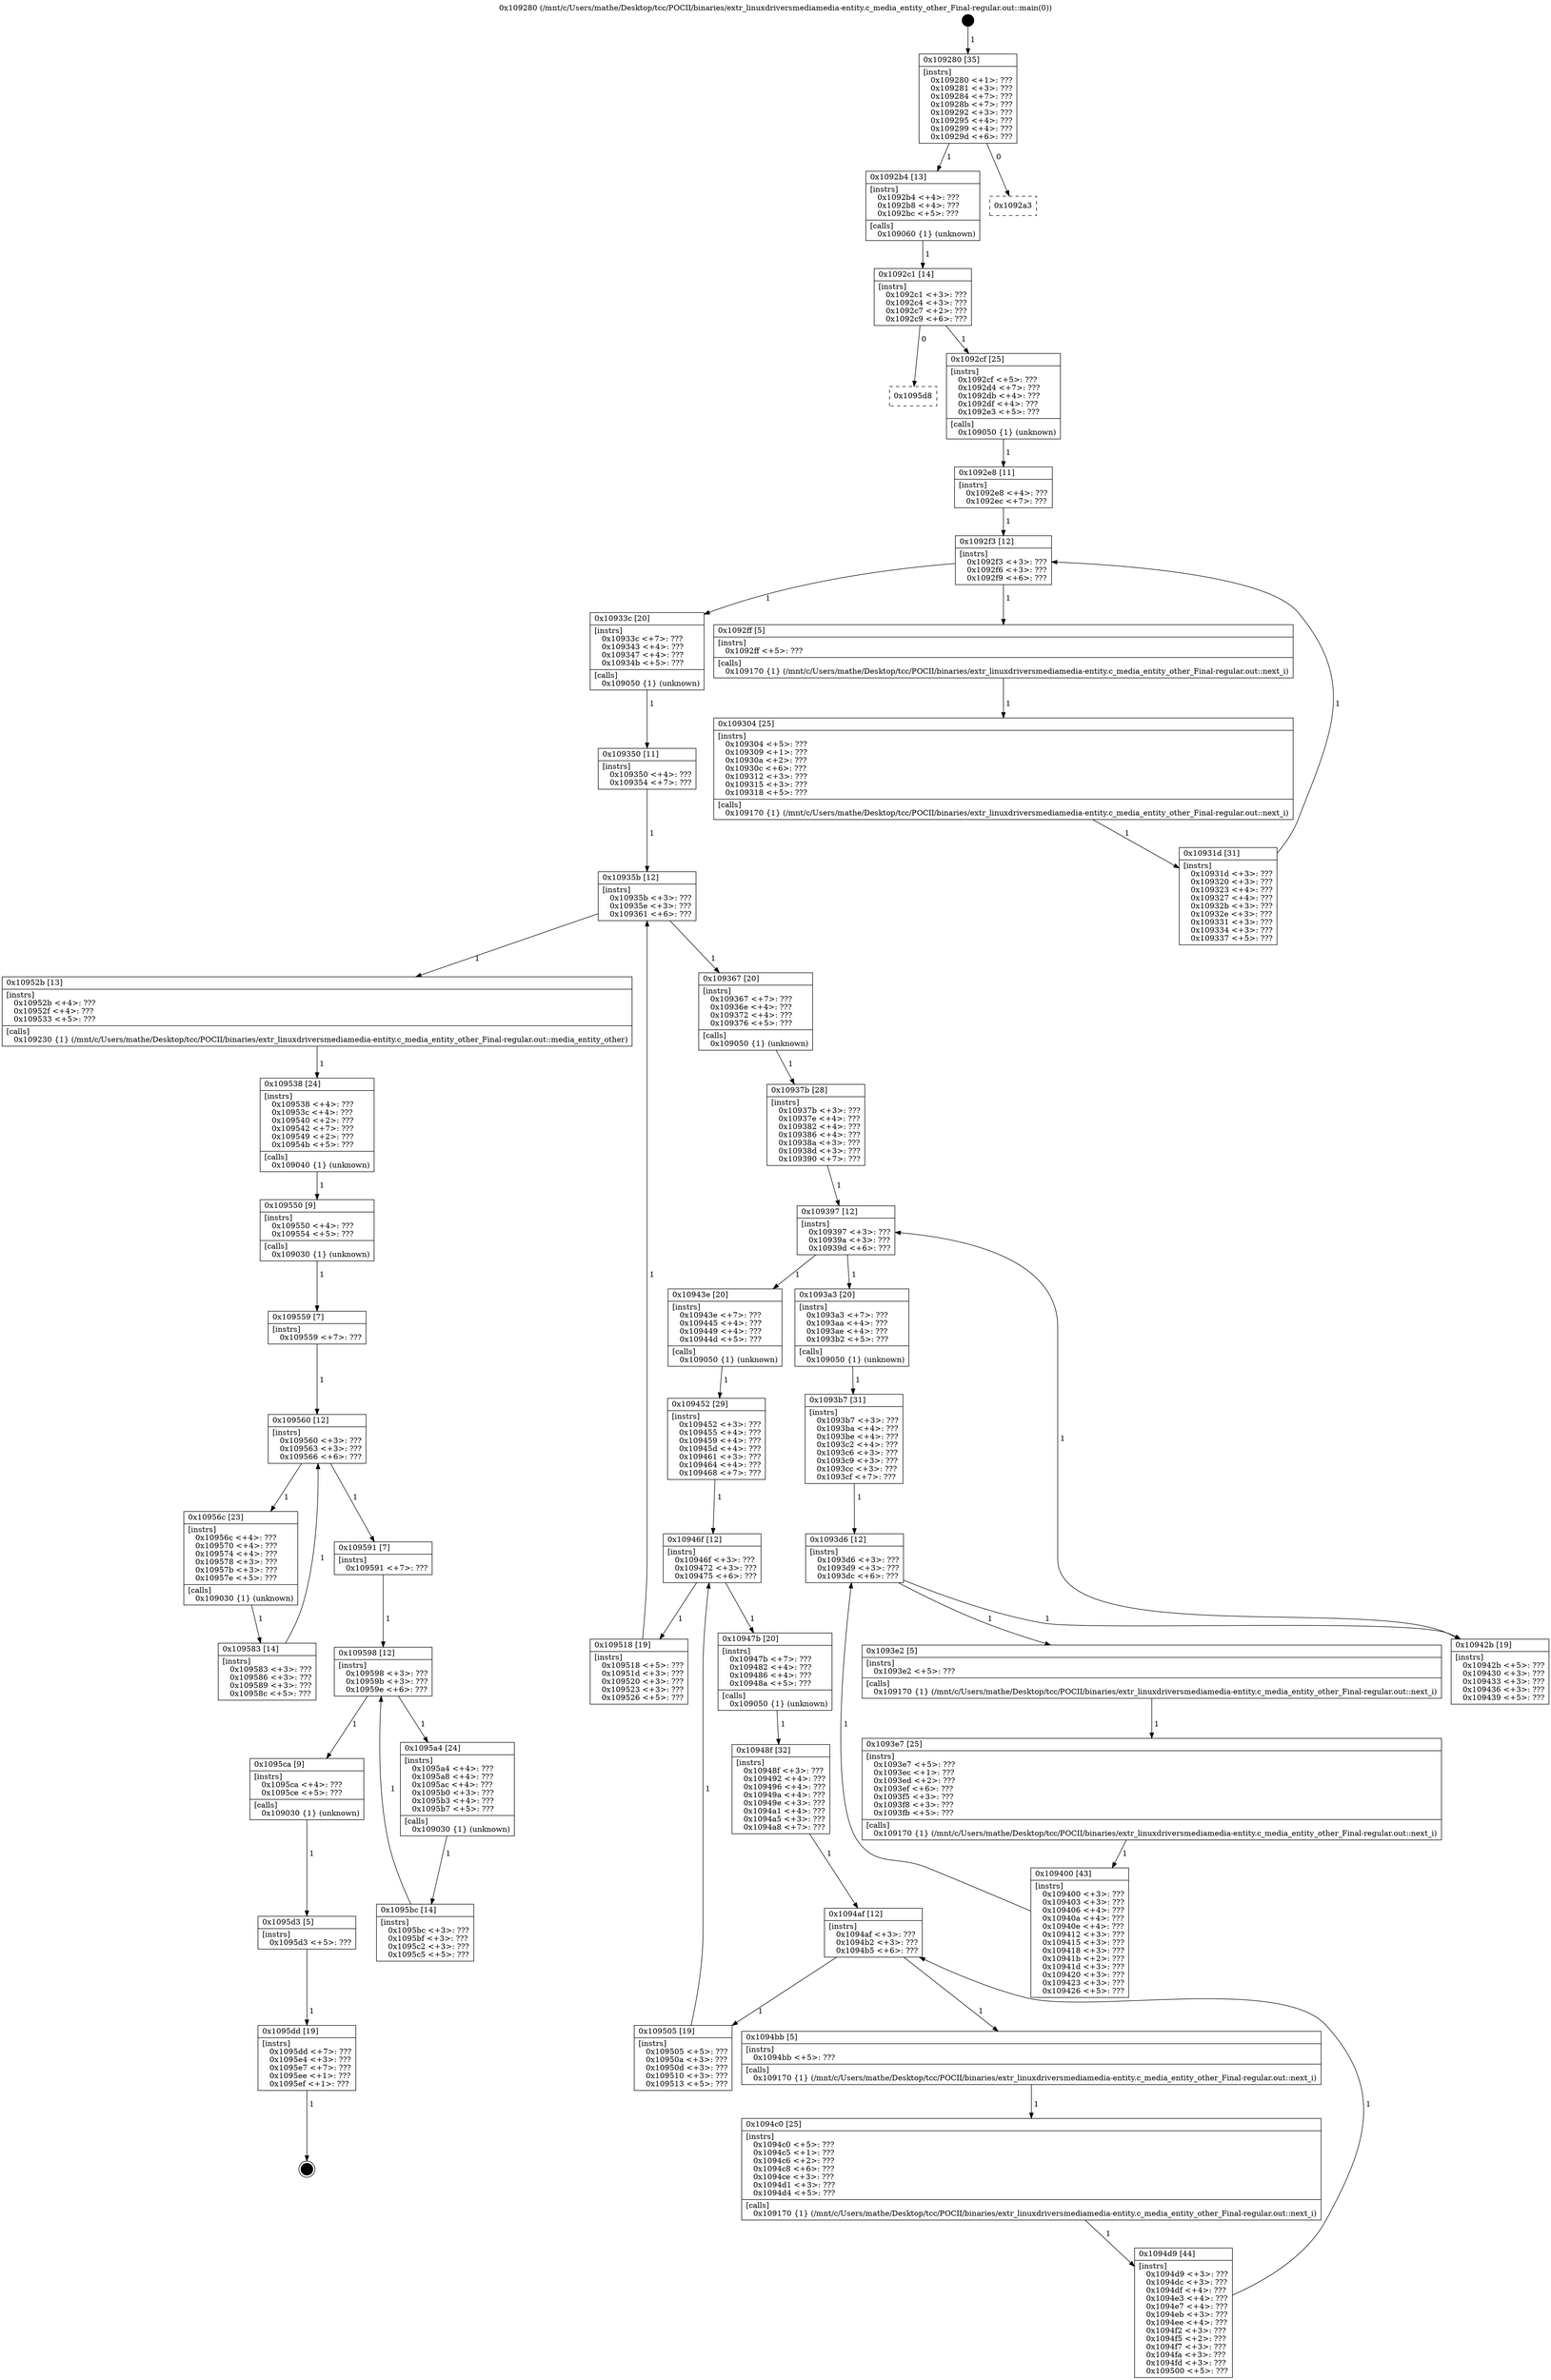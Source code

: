 digraph "0x109280" {
  label = "0x109280 (/mnt/c/Users/mathe/Desktop/tcc/POCII/binaries/extr_linuxdriversmediamedia-entity.c_media_entity_other_Final-regular.out::main(0))"
  labelloc = "t"
  node[shape=record]

  Entry [label="",width=0.3,height=0.3,shape=circle,fillcolor=black,style=filled]
  "0x109280" [label="{
     0x109280 [35]\l
     | [instrs]\l
     &nbsp;&nbsp;0x109280 \<+1\>: ???\l
     &nbsp;&nbsp;0x109281 \<+3\>: ???\l
     &nbsp;&nbsp;0x109284 \<+7\>: ???\l
     &nbsp;&nbsp;0x10928b \<+7\>: ???\l
     &nbsp;&nbsp;0x109292 \<+3\>: ???\l
     &nbsp;&nbsp;0x109295 \<+4\>: ???\l
     &nbsp;&nbsp;0x109299 \<+4\>: ???\l
     &nbsp;&nbsp;0x10929d \<+6\>: ???\l
  }"]
  "0x1092b4" [label="{
     0x1092b4 [13]\l
     | [instrs]\l
     &nbsp;&nbsp;0x1092b4 \<+4\>: ???\l
     &nbsp;&nbsp;0x1092b8 \<+4\>: ???\l
     &nbsp;&nbsp;0x1092bc \<+5\>: ???\l
     | [calls]\l
     &nbsp;&nbsp;0x109060 \{1\} (unknown)\l
  }"]
  "0x1092a3" [label="{
     0x1092a3\l
  }", style=dashed]
  "0x1092c1" [label="{
     0x1092c1 [14]\l
     | [instrs]\l
     &nbsp;&nbsp;0x1092c1 \<+3\>: ???\l
     &nbsp;&nbsp;0x1092c4 \<+3\>: ???\l
     &nbsp;&nbsp;0x1092c7 \<+2\>: ???\l
     &nbsp;&nbsp;0x1092c9 \<+6\>: ???\l
  }"]
  "0x1095d8" [label="{
     0x1095d8\l
  }", style=dashed]
  "0x1092cf" [label="{
     0x1092cf [25]\l
     | [instrs]\l
     &nbsp;&nbsp;0x1092cf \<+5\>: ???\l
     &nbsp;&nbsp;0x1092d4 \<+7\>: ???\l
     &nbsp;&nbsp;0x1092db \<+4\>: ???\l
     &nbsp;&nbsp;0x1092df \<+4\>: ???\l
     &nbsp;&nbsp;0x1092e3 \<+5\>: ???\l
     | [calls]\l
     &nbsp;&nbsp;0x109050 \{1\} (unknown)\l
  }"]
  Exit [label="",width=0.3,height=0.3,shape=circle,fillcolor=black,style=filled,peripheries=2]
  "0x1092f3" [label="{
     0x1092f3 [12]\l
     | [instrs]\l
     &nbsp;&nbsp;0x1092f3 \<+3\>: ???\l
     &nbsp;&nbsp;0x1092f6 \<+3\>: ???\l
     &nbsp;&nbsp;0x1092f9 \<+6\>: ???\l
  }"]
  "0x10933c" [label="{
     0x10933c [20]\l
     | [instrs]\l
     &nbsp;&nbsp;0x10933c \<+7\>: ???\l
     &nbsp;&nbsp;0x109343 \<+4\>: ???\l
     &nbsp;&nbsp;0x109347 \<+4\>: ???\l
     &nbsp;&nbsp;0x10934b \<+5\>: ???\l
     | [calls]\l
     &nbsp;&nbsp;0x109050 \{1\} (unknown)\l
  }"]
  "0x1092ff" [label="{
     0x1092ff [5]\l
     | [instrs]\l
     &nbsp;&nbsp;0x1092ff \<+5\>: ???\l
     | [calls]\l
     &nbsp;&nbsp;0x109170 \{1\} (/mnt/c/Users/mathe/Desktop/tcc/POCII/binaries/extr_linuxdriversmediamedia-entity.c_media_entity_other_Final-regular.out::next_i)\l
  }"]
  "0x109304" [label="{
     0x109304 [25]\l
     | [instrs]\l
     &nbsp;&nbsp;0x109304 \<+5\>: ???\l
     &nbsp;&nbsp;0x109309 \<+1\>: ???\l
     &nbsp;&nbsp;0x10930a \<+2\>: ???\l
     &nbsp;&nbsp;0x10930c \<+6\>: ???\l
     &nbsp;&nbsp;0x109312 \<+3\>: ???\l
     &nbsp;&nbsp;0x109315 \<+3\>: ???\l
     &nbsp;&nbsp;0x109318 \<+5\>: ???\l
     | [calls]\l
     &nbsp;&nbsp;0x109170 \{1\} (/mnt/c/Users/mathe/Desktop/tcc/POCII/binaries/extr_linuxdriversmediamedia-entity.c_media_entity_other_Final-regular.out::next_i)\l
  }"]
  "0x10931d" [label="{
     0x10931d [31]\l
     | [instrs]\l
     &nbsp;&nbsp;0x10931d \<+3\>: ???\l
     &nbsp;&nbsp;0x109320 \<+3\>: ???\l
     &nbsp;&nbsp;0x109323 \<+4\>: ???\l
     &nbsp;&nbsp;0x109327 \<+4\>: ???\l
     &nbsp;&nbsp;0x10932b \<+3\>: ???\l
     &nbsp;&nbsp;0x10932e \<+3\>: ???\l
     &nbsp;&nbsp;0x109331 \<+3\>: ???\l
     &nbsp;&nbsp;0x109334 \<+3\>: ???\l
     &nbsp;&nbsp;0x109337 \<+5\>: ???\l
  }"]
  "0x1092e8" [label="{
     0x1092e8 [11]\l
     | [instrs]\l
     &nbsp;&nbsp;0x1092e8 \<+4\>: ???\l
     &nbsp;&nbsp;0x1092ec \<+7\>: ???\l
  }"]
  "0x10935b" [label="{
     0x10935b [12]\l
     | [instrs]\l
     &nbsp;&nbsp;0x10935b \<+3\>: ???\l
     &nbsp;&nbsp;0x10935e \<+3\>: ???\l
     &nbsp;&nbsp;0x109361 \<+6\>: ???\l
  }"]
  "0x10952b" [label="{
     0x10952b [13]\l
     | [instrs]\l
     &nbsp;&nbsp;0x10952b \<+4\>: ???\l
     &nbsp;&nbsp;0x10952f \<+4\>: ???\l
     &nbsp;&nbsp;0x109533 \<+5\>: ???\l
     | [calls]\l
     &nbsp;&nbsp;0x109230 \{1\} (/mnt/c/Users/mathe/Desktop/tcc/POCII/binaries/extr_linuxdriversmediamedia-entity.c_media_entity_other_Final-regular.out::media_entity_other)\l
  }"]
  "0x109367" [label="{
     0x109367 [20]\l
     | [instrs]\l
     &nbsp;&nbsp;0x109367 \<+7\>: ???\l
     &nbsp;&nbsp;0x10936e \<+4\>: ???\l
     &nbsp;&nbsp;0x109372 \<+4\>: ???\l
     &nbsp;&nbsp;0x109376 \<+5\>: ???\l
     | [calls]\l
     &nbsp;&nbsp;0x109050 \{1\} (unknown)\l
  }"]
  "0x109397" [label="{
     0x109397 [12]\l
     | [instrs]\l
     &nbsp;&nbsp;0x109397 \<+3\>: ???\l
     &nbsp;&nbsp;0x10939a \<+3\>: ???\l
     &nbsp;&nbsp;0x10939d \<+6\>: ???\l
  }"]
  "0x10943e" [label="{
     0x10943e [20]\l
     | [instrs]\l
     &nbsp;&nbsp;0x10943e \<+7\>: ???\l
     &nbsp;&nbsp;0x109445 \<+4\>: ???\l
     &nbsp;&nbsp;0x109449 \<+4\>: ???\l
     &nbsp;&nbsp;0x10944d \<+5\>: ???\l
     | [calls]\l
     &nbsp;&nbsp;0x109050 \{1\} (unknown)\l
  }"]
  "0x1093a3" [label="{
     0x1093a3 [20]\l
     | [instrs]\l
     &nbsp;&nbsp;0x1093a3 \<+7\>: ???\l
     &nbsp;&nbsp;0x1093aa \<+4\>: ???\l
     &nbsp;&nbsp;0x1093ae \<+4\>: ???\l
     &nbsp;&nbsp;0x1093b2 \<+5\>: ???\l
     | [calls]\l
     &nbsp;&nbsp;0x109050 \{1\} (unknown)\l
  }"]
  "0x1093d6" [label="{
     0x1093d6 [12]\l
     | [instrs]\l
     &nbsp;&nbsp;0x1093d6 \<+3\>: ???\l
     &nbsp;&nbsp;0x1093d9 \<+3\>: ???\l
     &nbsp;&nbsp;0x1093dc \<+6\>: ???\l
  }"]
  "0x10942b" [label="{
     0x10942b [19]\l
     | [instrs]\l
     &nbsp;&nbsp;0x10942b \<+5\>: ???\l
     &nbsp;&nbsp;0x109430 \<+3\>: ???\l
     &nbsp;&nbsp;0x109433 \<+3\>: ???\l
     &nbsp;&nbsp;0x109436 \<+3\>: ???\l
     &nbsp;&nbsp;0x109439 \<+5\>: ???\l
  }"]
  "0x1093e2" [label="{
     0x1093e2 [5]\l
     | [instrs]\l
     &nbsp;&nbsp;0x1093e2 \<+5\>: ???\l
     | [calls]\l
     &nbsp;&nbsp;0x109170 \{1\} (/mnt/c/Users/mathe/Desktop/tcc/POCII/binaries/extr_linuxdriversmediamedia-entity.c_media_entity_other_Final-regular.out::next_i)\l
  }"]
  "0x1093e7" [label="{
     0x1093e7 [25]\l
     | [instrs]\l
     &nbsp;&nbsp;0x1093e7 \<+5\>: ???\l
     &nbsp;&nbsp;0x1093ec \<+1\>: ???\l
     &nbsp;&nbsp;0x1093ed \<+2\>: ???\l
     &nbsp;&nbsp;0x1093ef \<+6\>: ???\l
     &nbsp;&nbsp;0x1093f5 \<+3\>: ???\l
     &nbsp;&nbsp;0x1093f8 \<+3\>: ???\l
     &nbsp;&nbsp;0x1093fb \<+5\>: ???\l
     | [calls]\l
     &nbsp;&nbsp;0x109170 \{1\} (/mnt/c/Users/mathe/Desktop/tcc/POCII/binaries/extr_linuxdriversmediamedia-entity.c_media_entity_other_Final-regular.out::next_i)\l
  }"]
  "0x109400" [label="{
     0x109400 [43]\l
     | [instrs]\l
     &nbsp;&nbsp;0x109400 \<+3\>: ???\l
     &nbsp;&nbsp;0x109403 \<+3\>: ???\l
     &nbsp;&nbsp;0x109406 \<+4\>: ???\l
     &nbsp;&nbsp;0x10940a \<+4\>: ???\l
     &nbsp;&nbsp;0x10940e \<+4\>: ???\l
     &nbsp;&nbsp;0x109412 \<+3\>: ???\l
     &nbsp;&nbsp;0x109415 \<+3\>: ???\l
     &nbsp;&nbsp;0x109418 \<+3\>: ???\l
     &nbsp;&nbsp;0x10941b \<+2\>: ???\l
     &nbsp;&nbsp;0x10941d \<+3\>: ???\l
     &nbsp;&nbsp;0x109420 \<+3\>: ???\l
     &nbsp;&nbsp;0x109423 \<+3\>: ???\l
     &nbsp;&nbsp;0x109426 \<+5\>: ???\l
  }"]
  "0x1093b7" [label="{
     0x1093b7 [31]\l
     | [instrs]\l
     &nbsp;&nbsp;0x1093b7 \<+3\>: ???\l
     &nbsp;&nbsp;0x1093ba \<+4\>: ???\l
     &nbsp;&nbsp;0x1093be \<+4\>: ???\l
     &nbsp;&nbsp;0x1093c2 \<+4\>: ???\l
     &nbsp;&nbsp;0x1093c6 \<+3\>: ???\l
     &nbsp;&nbsp;0x1093c9 \<+3\>: ???\l
     &nbsp;&nbsp;0x1093cc \<+3\>: ???\l
     &nbsp;&nbsp;0x1093cf \<+7\>: ???\l
  }"]
  "0x1095dd" [label="{
     0x1095dd [19]\l
     | [instrs]\l
     &nbsp;&nbsp;0x1095dd \<+7\>: ???\l
     &nbsp;&nbsp;0x1095e4 \<+3\>: ???\l
     &nbsp;&nbsp;0x1095e7 \<+7\>: ???\l
     &nbsp;&nbsp;0x1095ee \<+1\>: ???\l
     &nbsp;&nbsp;0x1095ef \<+1\>: ???\l
  }"]
  "0x10937b" [label="{
     0x10937b [28]\l
     | [instrs]\l
     &nbsp;&nbsp;0x10937b \<+3\>: ???\l
     &nbsp;&nbsp;0x10937e \<+4\>: ???\l
     &nbsp;&nbsp;0x109382 \<+4\>: ???\l
     &nbsp;&nbsp;0x109386 \<+4\>: ???\l
     &nbsp;&nbsp;0x10938a \<+3\>: ???\l
     &nbsp;&nbsp;0x10938d \<+3\>: ???\l
     &nbsp;&nbsp;0x109390 \<+7\>: ???\l
  }"]
  "0x10946f" [label="{
     0x10946f [12]\l
     | [instrs]\l
     &nbsp;&nbsp;0x10946f \<+3\>: ???\l
     &nbsp;&nbsp;0x109472 \<+3\>: ???\l
     &nbsp;&nbsp;0x109475 \<+6\>: ???\l
  }"]
  "0x109518" [label="{
     0x109518 [19]\l
     | [instrs]\l
     &nbsp;&nbsp;0x109518 \<+5\>: ???\l
     &nbsp;&nbsp;0x10951d \<+3\>: ???\l
     &nbsp;&nbsp;0x109520 \<+3\>: ???\l
     &nbsp;&nbsp;0x109523 \<+3\>: ???\l
     &nbsp;&nbsp;0x109526 \<+5\>: ???\l
  }"]
  "0x10947b" [label="{
     0x10947b [20]\l
     | [instrs]\l
     &nbsp;&nbsp;0x10947b \<+7\>: ???\l
     &nbsp;&nbsp;0x109482 \<+4\>: ???\l
     &nbsp;&nbsp;0x109486 \<+4\>: ???\l
     &nbsp;&nbsp;0x10948a \<+5\>: ???\l
     | [calls]\l
     &nbsp;&nbsp;0x109050 \{1\} (unknown)\l
  }"]
  "0x1094af" [label="{
     0x1094af [12]\l
     | [instrs]\l
     &nbsp;&nbsp;0x1094af \<+3\>: ???\l
     &nbsp;&nbsp;0x1094b2 \<+3\>: ???\l
     &nbsp;&nbsp;0x1094b5 \<+6\>: ???\l
  }"]
  "0x109505" [label="{
     0x109505 [19]\l
     | [instrs]\l
     &nbsp;&nbsp;0x109505 \<+5\>: ???\l
     &nbsp;&nbsp;0x10950a \<+3\>: ???\l
     &nbsp;&nbsp;0x10950d \<+3\>: ???\l
     &nbsp;&nbsp;0x109510 \<+3\>: ???\l
     &nbsp;&nbsp;0x109513 \<+5\>: ???\l
  }"]
  "0x1094bb" [label="{
     0x1094bb [5]\l
     | [instrs]\l
     &nbsp;&nbsp;0x1094bb \<+5\>: ???\l
     | [calls]\l
     &nbsp;&nbsp;0x109170 \{1\} (/mnt/c/Users/mathe/Desktop/tcc/POCII/binaries/extr_linuxdriversmediamedia-entity.c_media_entity_other_Final-regular.out::next_i)\l
  }"]
  "0x1094c0" [label="{
     0x1094c0 [25]\l
     | [instrs]\l
     &nbsp;&nbsp;0x1094c0 \<+5\>: ???\l
     &nbsp;&nbsp;0x1094c5 \<+1\>: ???\l
     &nbsp;&nbsp;0x1094c6 \<+2\>: ???\l
     &nbsp;&nbsp;0x1094c8 \<+6\>: ???\l
     &nbsp;&nbsp;0x1094ce \<+3\>: ???\l
     &nbsp;&nbsp;0x1094d1 \<+3\>: ???\l
     &nbsp;&nbsp;0x1094d4 \<+5\>: ???\l
     | [calls]\l
     &nbsp;&nbsp;0x109170 \{1\} (/mnt/c/Users/mathe/Desktop/tcc/POCII/binaries/extr_linuxdriversmediamedia-entity.c_media_entity_other_Final-regular.out::next_i)\l
  }"]
  "0x1094d9" [label="{
     0x1094d9 [44]\l
     | [instrs]\l
     &nbsp;&nbsp;0x1094d9 \<+3\>: ???\l
     &nbsp;&nbsp;0x1094dc \<+3\>: ???\l
     &nbsp;&nbsp;0x1094df \<+4\>: ???\l
     &nbsp;&nbsp;0x1094e3 \<+4\>: ???\l
     &nbsp;&nbsp;0x1094e7 \<+4\>: ???\l
     &nbsp;&nbsp;0x1094eb \<+3\>: ???\l
     &nbsp;&nbsp;0x1094ee \<+4\>: ???\l
     &nbsp;&nbsp;0x1094f2 \<+3\>: ???\l
     &nbsp;&nbsp;0x1094f5 \<+2\>: ???\l
     &nbsp;&nbsp;0x1094f7 \<+3\>: ???\l
     &nbsp;&nbsp;0x1094fa \<+3\>: ???\l
     &nbsp;&nbsp;0x1094fd \<+3\>: ???\l
     &nbsp;&nbsp;0x109500 \<+5\>: ???\l
  }"]
  "0x10948f" [label="{
     0x10948f [32]\l
     | [instrs]\l
     &nbsp;&nbsp;0x10948f \<+3\>: ???\l
     &nbsp;&nbsp;0x109492 \<+4\>: ???\l
     &nbsp;&nbsp;0x109496 \<+4\>: ???\l
     &nbsp;&nbsp;0x10949a \<+4\>: ???\l
     &nbsp;&nbsp;0x10949e \<+3\>: ???\l
     &nbsp;&nbsp;0x1094a1 \<+4\>: ???\l
     &nbsp;&nbsp;0x1094a5 \<+3\>: ???\l
     &nbsp;&nbsp;0x1094a8 \<+7\>: ???\l
  }"]
  "0x1095d3" [label="{
     0x1095d3 [5]\l
     | [instrs]\l
     &nbsp;&nbsp;0x1095d3 \<+5\>: ???\l
  }"]
  "0x109452" [label="{
     0x109452 [29]\l
     | [instrs]\l
     &nbsp;&nbsp;0x109452 \<+3\>: ???\l
     &nbsp;&nbsp;0x109455 \<+4\>: ???\l
     &nbsp;&nbsp;0x109459 \<+4\>: ???\l
     &nbsp;&nbsp;0x10945d \<+4\>: ???\l
     &nbsp;&nbsp;0x109461 \<+3\>: ???\l
     &nbsp;&nbsp;0x109464 \<+4\>: ???\l
     &nbsp;&nbsp;0x109468 \<+7\>: ???\l
  }"]
  "0x109591" [label="{
     0x109591 [7]\l
     | [instrs]\l
     &nbsp;&nbsp;0x109591 \<+7\>: ???\l
  }"]
  "0x109350" [label="{
     0x109350 [11]\l
     | [instrs]\l
     &nbsp;&nbsp;0x109350 \<+4\>: ???\l
     &nbsp;&nbsp;0x109354 \<+7\>: ???\l
  }"]
  "0x109538" [label="{
     0x109538 [24]\l
     | [instrs]\l
     &nbsp;&nbsp;0x109538 \<+4\>: ???\l
     &nbsp;&nbsp;0x10953c \<+4\>: ???\l
     &nbsp;&nbsp;0x109540 \<+2\>: ???\l
     &nbsp;&nbsp;0x109542 \<+7\>: ???\l
     &nbsp;&nbsp;0x109549 \<+2\>: ???\l
     &nbsp;&nbsp;0x10954b \<+5\>: ???\l
     | [calls]\l
     &nbsp;&nbsp;0x109040 \{1\} (unknown)\l
  }"]
  "0x109550" [label="{
     0x109550 [9]\l
     | [instrs]\l
     &nbsp;&nbsp;0x109550 \<+4\>: ???\l
     &nbsp;&nbsp;0x109554 \<+5\>: ???\l
     | [calls]\l
     &nbsp;&nbsp;0x109030 \{1\} (unknown)\l
  }"]
  "0x109560" [label="{
     0x109560 [12]\l
     | [instrs]\l
     &nbsp;&nbsp;0x109560 \<+3\>: ???\l
     &nbsp;&nbsp;0x109563 \<+3\>: ???\l
     &nbsp;&nbsp;0x109566 \<+6\>: ???\l
  }"]
  "0x109598" [label="{
     0x109598 [12]\l
     | [instrs]\l
     &nbsp;&nbsp;0x109598 \<+3\>: ???\l
     &nbsp;&nbsp;0x10959b \<+3\>: ???\l
     &nbsp;&nbsp;0x10959e \<+6\>: ???\l
  }"]
  "0x10956c" [label="{
     0x10956c [23]\l
     | [instrs]\l
     &nbsp;&nbsp;0x10956c \<+4\>: ???\l
     &nbsp;&nbsp;0x109570 \<+4\>: ???\l
     &nbsp;&nbsp;0x109574 \<+4\>: ???\l
     &nbsp;&nbsp;0x109578 \<+3\>: ???\l
     &nbsp;&nbsp;0x10957b \<+3\>: ???\l
     &nbsp;&nbsp;0x10957e \<+5\>: ???\l
     | [calls]\l
     &nbsp;&nbsp;0x109030 \{1\} (unknown)\l
  }"]
  "0x109583" [label="{
     0x109583 [14]\l
     | [instrs]\l
     &nbsp;&nbsp;0x109583 \<+3\>: ???\l
     &nbsp;&nbsp;0x109586 \<+3\>: ???\l
     &nbsp;&nbsp;0x109589 \<+3\>: ???\l
     &nbsp;&nbsp;0x10958c \<+5\>: ???\l
  }"]
  "0x109559" [label="{
     0x109559 [7]\l
     | [instrs]\l
     &nbsp;&nbsp;0x109559 \<+7\>: ???\l
  }"]
  "0x1095ca" [label="{
     0x1095ca [9]\l
     | [instrs]\l
     &nbsp;&nbsp;0x1095ca \<+4\>: ???\l
     &nbsp;&nbsp;0x1095ce \<+5\>: ???\l
     | [calls]\l
     &nbsp;&nbsp;0x109030 \{1\} (unknown)\l
  }"]
  "0x1095a4" [label="{
     0x1095a4 [24]\l
     | [instrs]\l
     &nbsp;&nbsp;0x1095a4 \<+4\>: ???\l
     &nbsp;&nbsp;0x1095a8 \<+4\>: ???\l
     &nbsp;&nbsp;0x1095ac \<+4\>: ???\l
     &nbsp;&nbsp;0x1095b0 \<+3\>: ???\l
     &nbsp;&nbsp;0x1095b3 \<+4\>: ???\l
     &nbsp;&nbsp;0x1095b7 \<+5\>: ???\l
     | [calls]\l
     &nbsp;&nbsp;0x109030 \{1\} (unknown)\l
  }"]
  "0x1095bc" [label="{
     0x1095bc [14]\l
     | [instrs]\l
     &nbsp;&nbsp;0x1095bc \<+3\>: ???\l
     &nbsp;&nbsp;0x1095bf \<+3\>: ???\l
     &nbsp;&nbsp;0x1095c2 \<+3\>: ???\l
     &nbsp;&nbsp;0x1095c5 \<+5\>: ???\l
  }"]
  Entry -> "0x109280" [label=" 1"]
  "0x109280" -> "0x1092b4" [label=" 1"]
  "0x109280" -> "0x1092a3" [label=" 0"]
  "0x1092b4" -> "0x1092c1" [label=" 1"]
  "0x1092c1" -> "0x1095d8" [label=" 0"]
  "0x1092c1" -> "0x1092cf" [label=" 1"]
  "0x1095dd" -> Exit [label=" 1"]
  "0x1092cf" -> "0x1092e8" [label=" 1"]
  "0x1092f3" -> "0x10933c" [label=" 1"]
  "0x1092f3" -> "0x1092ff" [label=" 1"]
  "0x1092ff" -> "0x109304" [label=" 1"]
  "0x109304" -> "0x10931d" [label=" 1"]
  "0x1092e8" -> "0x1092f3" [label=" 1"]
  "0x10931d" -> "0x1092f3" [label=" 1"]
  "0x10933c" -> "0x109350" [label=" 1"]
  "0x10935b" -> "0x10952b" [label=" 1"]
  "0x10935b" -> "0x109367" [label=" 1"]
  "0x109367" -> "0x10937b" [label=" 1"]
  "0x109397" -> "0x10943e" [label=" 1"]
  "0x109397" -> "0x1093a3" [label=" 1"]
  "0x1093a3" -> "0x1093b7" [label=" 1"]
  "0x1093d6" -> "0x10942b" [label=" 1"]
  "0x1093d6" -> "0x1093e2" [label=" 1"]
  "0x1093e2" -> "0x1093e7" [label=" 1"]
  "0x1093e7" -> "0x109400" [label=" 1"]
  "0x1093b7" -> "0x1093d6" [label=" 1"]
  "0x109400" -> "0x1093d6" [label=" 1"]
  "0x1095d3" -> "0x1095dd" [label=" 1"]
  "0x10937b" -> "0x109397" [label=" 1"]
  "0x10942b" -> "0x109397" [label=" 1"]
  "0x10943e" -> "0x109452" [label=" 1"]
  "0x10946f" -> "0x109518" [label=" 1"]
  "0x10946f" -> "0x10947b" [label=" 1"]
  "0x10947b" -> "0x10948f" [label=" 1"]
  "0x1094af" -> "0x109505" [label=" 1"]
  "0x1094af" -> "0x1094bb" [label=" 1"]
  "0x1094bb" -> "0x1094c0" [label=" 1"]
  "0x1094c0" -> "0x1094d9" [label=" 1"]
  "0x10948f" -> "0x1094af" [label=" 1"]
  "0x1094d9" -> "0x1094af" [label=" 1"]
  "0x1095ca" -> "0x1095d3" [label=" 1"]
  "0x109452" -> "0x10946f" [label=" 1"]
  "0x109505" -> "0x10946f" [label=" 1"]
  "0x1095bc" -> "0x109598" [label=" 1"]
  "0x109350" -> "0x10935b" [label=" 1"]
  "0x109518" -> "0x10935b" [label=" 1"]
  "0x10952b" -> "0x109538" [label=" 1"]
  "0x109538" -> "0x109550" [label=" 1"]
  "0x109550" -> "0x109559" [label=" 1"]
  "0x109560" -> "0x109591" [label=" 1"]
  "0x109560" -> "0x10956c" [label=" 1"]
  "0x10956c" -> "0x109583" [label=" 1"]
  "0x109559" -> "0x109560" [label=" 1"]
  "0x109583" -> "0x109560" [label=" 1"]
  "0x109598" -> "0x1095ca" [label=" 1"]
  "0x109598" -> "0x1095a4" [label=" 1"]
  "0x1095a4" -> "0x1095bc" [label=" 1"]
  "0x109591" -> "0x109598" [label=" 1"]
}
